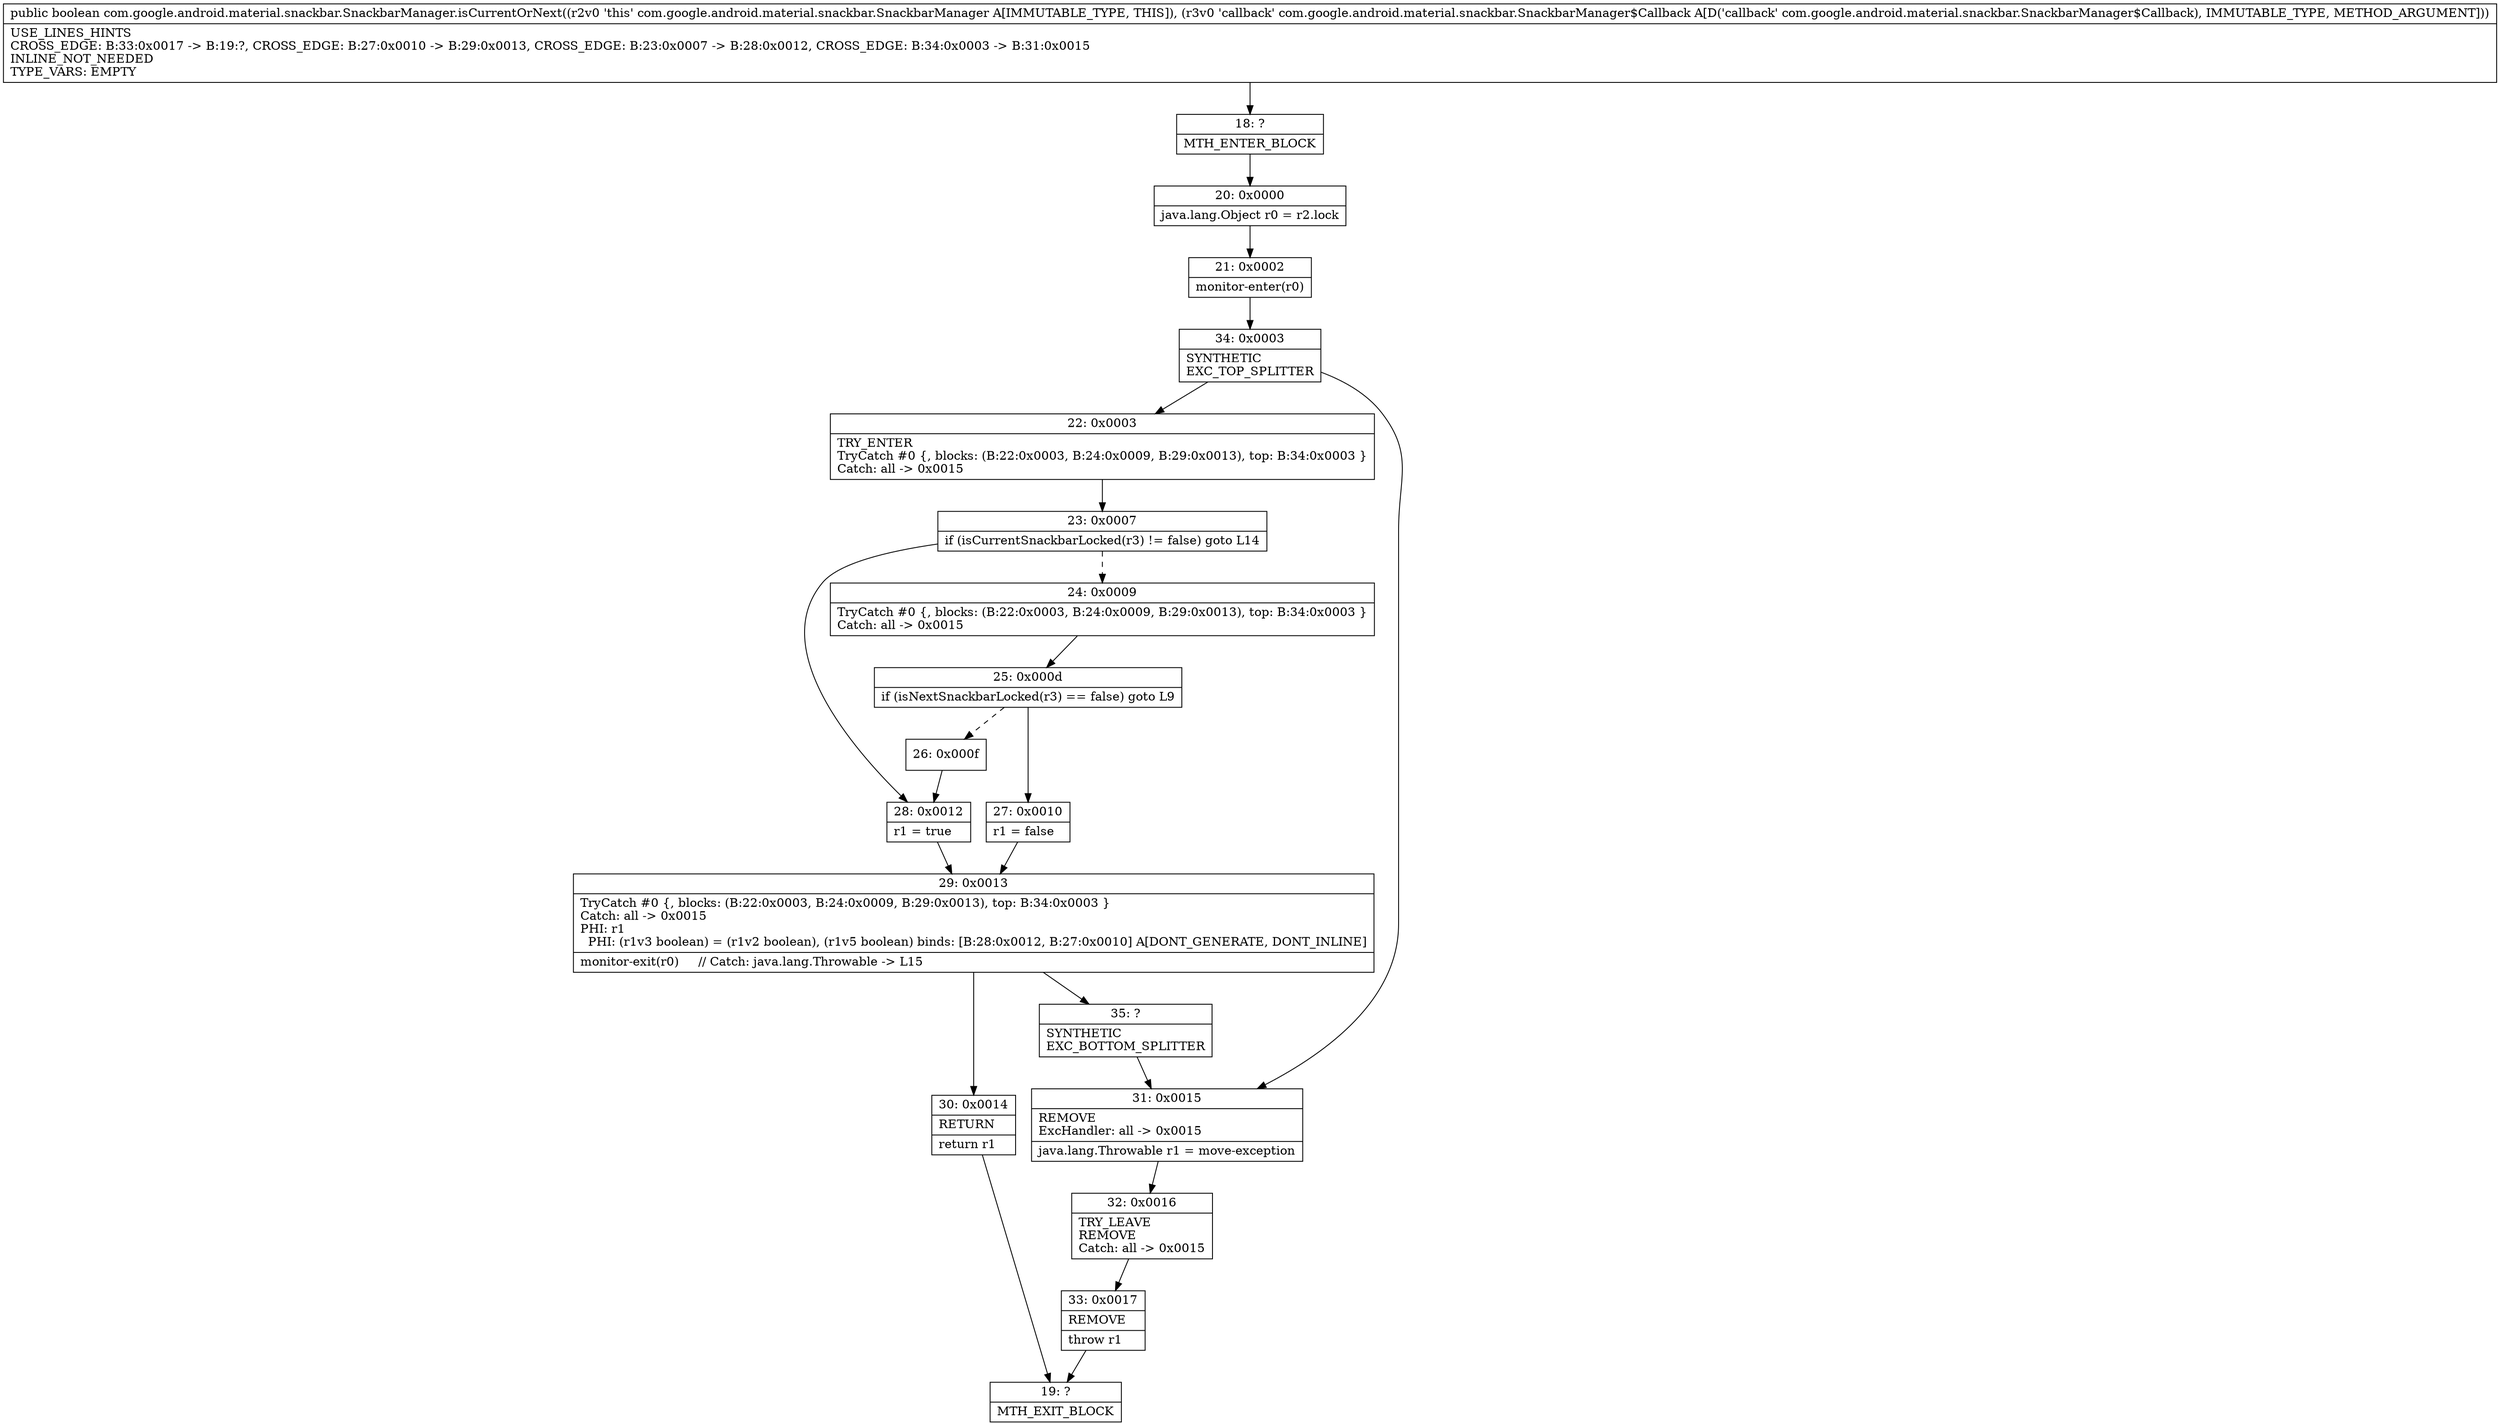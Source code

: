 digraph "CFG forcom.google.android.material.snackbar.SnackbarManager.isCurrentOrNext(Lcom\/google\/android\/material\/snackbar\/SnackbarManager$Callback;)Z" {
Node_18 [shape=record,label="{18\:\ ?|MTH_ENTER_BLOCK\l}"];
Node_20 [shape=record,label="{20\:\ 0x0000|java.lang.Object r0 = r2.lock\l}"];
Node_21 [shape=record,label="{21\:\ 0x0002|monitor\-enter(r0)\l}"];
Node_34 [shape=record,label="{34\:\ 0x0003|SYNTHETIC\lEXC_TOP_SPLITTER\l}"];
Node_22 [shape=record,label="{22\:\ 0x0003|TRY_ENTER\lTryCatch #0 \{, blocks: (B:22:0x0003, B:24:0x0009, B:29:0x0013), top: B:34:0x0003 \}\lCatch: all \-\> 0x0015\l}"];
Node_23 [shape=record,label="{23\:\ 0x0007|if (isCurrentSnackbarLocked(r3) != false) goto L14\l}"];
Node_24 [shape=record,label="{24\:\ 0x0009|TryCatch #0 \{, blocks: (B:22:0x0003, B:24:0x0009, B:29:0x0013), top: B:34:0x0003 \}\lCatch: all \-\> 0x0015\l}"];
Node_25 [shape=record,label="{25\:\ 0x000d|if (isNextSnackbarLocked(r3) == false) goto L9\l}"];
Node_26 [shape=record,label="{26\:\ 0x000f}"];
Node_27 [shape=record,label="{27\:\ 0x0010|r1 = false\l}"];
Node_29 [shape=record,label="{29\:\ 0x0013|TryCatch #0 \{, blocks: (B:22:0x0003, B:24:0x0009, B:29:0x0013), top: B:34:0x0003 \}\lCatch: all \-\> 0x0015\lPHI: r1 \l  PHI: (r1v3 boolean) = (r1v2 boolean), (r1v5 boolean) binds: [B:28:0x0012, B:27:0x0010] A[DONT_GENERATE, DONT_INLINE]\l|monitor\-exit(r0)     \/\/ Catch: java.lang.Throwable \-\> L15\l}"];
Node_30 [shape=record,label="{30\:\ 0x0014|RETURN\l|return r1\l}"];
Node_19 [shape=record,label="{19\:\ ?|MTH_EXIT_BLOCK\l}"];
Node_35 [shape=record,label="{35\:\ ?|SYNTHETIC\lEXC_BOTTOM_SPLITTER\l}"];
Node_28 [shape=record,label="{28\:\ 0x0012|r1 = true\l}"];
Node_31 [shape=record,label="{31\:\ 0x0015|REMOVE\lExcHandler: all \-\> 0x0015\l|java.lang.Throwable r1 = move\-exception\l}"];
Node_32 [shape=record,label="{32\:\ 0x0016|TRY_LEAVE\lREMOVE\lCatch: all \-\> 0x0015\l}"];
Node_33 [shape=record,label="{33\:\ 0x0017|REMOVE\l|throw r1\l}"];
MethodNode[shape=record,label="{public boolean com.google.android.material.snackbar.SnackbarManager.isCurrentOrNext((r2v0 'this' com.google.android.material.snackbar.SnackbarManager A[IMMUTABLE_TYPE, THIS]), (r3v0 'callback' com.google.android.material.snackbar.SnackbarManager$Callback A[D('callback' com.google.android.material.snackbar.SnackbarManager$Callback), IMMUTABLE_TYPE, METHOD_ARGUMENT]))  | USE_LINES_HINTS\lCROSS_EDGE: B:33:0x0017 \-\> B:19:?, CROSS_EDGE: B:27:0x0010 \-\> B:29:0x0013, CROSS_EDGE: B:23:0x0007 \-\> B:28:0x0012, CROSS_EDGE: B:34:0x0003 \-\> B:31:0x0015\lINLINE_NOT_NEEDED\lTYPE_VARS: EMPTY\l}"];
MethodNode -> Node_18;Node_18 -> Node_20;
Node_20 -> Node_21;
Node_21 -> Node_34;
Node_34 -> Node_22;
Node_34 -> Node_31;
Node_22 -> Node_23;
Node_23 -> Node_24[style=dashed];
Node_23 -> Node_28;
Node_24 -> Node_25;
Node_25 -> Node_26[style=dashed];
Node_25 -> Node_27;
Node_26 -> Node_28;
Node_27 -> Node_29;
Node_29 -> Node_30;
Node_29 -> Node_35;
Node_30 -> Node_19;
Node_35 -> Node_31;
Node_28 -> Node_29;
Node_31 -> Node_32;
Node_32 -> Node_33;
Node_33 -> Node_19;
}


